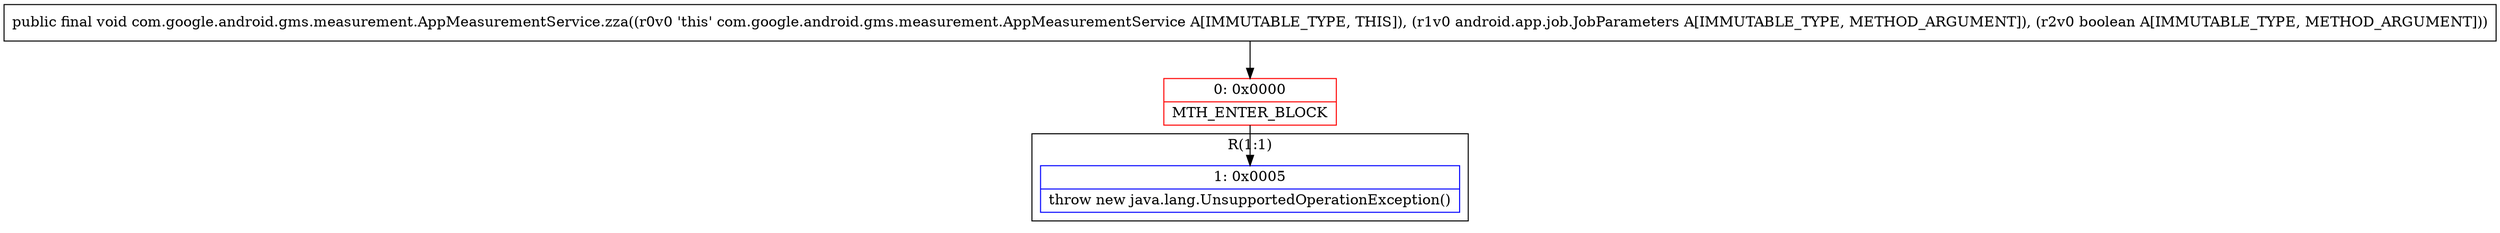 digraph "CFG forcom.google.android.gms.measurement.AppMeasurementService.zza(Landroid\/app\/job\/JobParameters;Z)V" {
subgraph cluster_Region_942200552 {
label = "R(1:1)";
node [shape=record,color=blue];
Node_1 [shape=record,label="{1\:\ 0x0005|throw new java.lang.UnsupportedOperationException()\l}"];
}
Node_0 [shape=record,color=red,label="{0\:\ 0x0000|MTH_ENTER_BLOCK\l}"];
MethodNode[shape=record,label="{public final void com.google.android.gms.measurement.AppMeasurementService.zza((r0v0 'this' com.google.android.gms.measurement.AppMeasurementService A[IMMUTABLE_TYPE, THIS]), (r1v0 android.app.job.JobParameters A[IMMUTABLE_TYPE, METHOD_ARGUMENT]), (r2v0 boolean A[IMMUTABLE_TYPE, METHOD_ARGUMENT])) }"];
MethodNode -> Node_0;
Node_0 -> Node_1;
}

